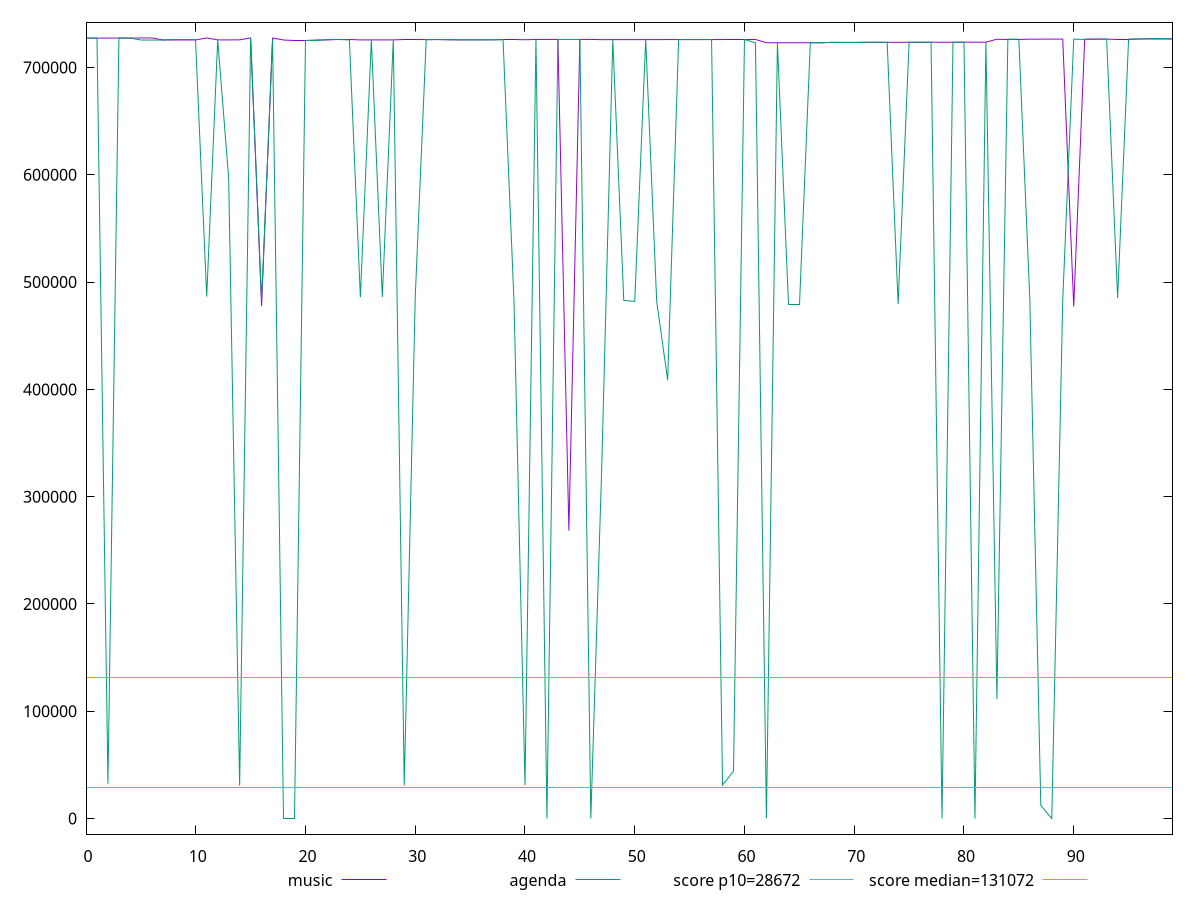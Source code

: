 reset

$music <<EOF
0 727427.8094444444
1 727444.6894444444
2 727433.4894444444
3 727483.1090277778
4 727499.7890277777
5 727530.4755555555
6 727616.7586111111
7 725680.3969444444
8 725670.0834027778
9 725664.8978125
10 725702.289861111
11 727590.6477777777
12 725770.3137499999
13 725779.7416666667
14 725802.6895833333
15 727565.8297222222
16 477592.0697222222
17 727563.1516666666
18 725655.6602430556
19 725650.8052430556
20 725652.0720833333
21 725666.5390277777
22 725732.6327083333
23 725736.9447569444
24 725737.7623958333
25 725745.9112152777
26 725766.7864930556
27 725755.6953125
28 725750.6441319444
29 726028.7716666667
30 726028.7316666667
31 726024.9902777778
32 726045.9568055555
33 725844.8818055555
34 725825.1711111111
35 725846.0669444444
36 725813.6204166666
37 725823.0176388889
38 725848.2855555555
39 725847.9934722222
40 725875.7413888889
41 726174.902361111
42 726182.3327777777
43 726168.5981944443
44 268345.92680555553
45 726194.8633333333
46 726205.3219444444
47 725966.6698611111
48 726002.9284722222
49 725977.4177777778
50 726001.8363888889
51 725978.0056944444
52 726007.0001388888
53 726070.6531944444
54 726077.0531944444
55 726071.161111111
56 726065.0197222221
57 726089.3155555555
58 726093.6141666666
59 726126.7993055555
60 726146.3779166667
61 726144.9472222222
62 723122.2232166666
63 723108.4307777778
64 723081.8405333334
65 723099.5551666666
66 723130.0124833334
67 723114.317361111
68 723465.4550222222
69 723473.0979111111
70 723477.8756444444
71 723510.3539999999
72 723570.1391555555
73 723522.0849277778
74 723541.6872
75 723552.1849333333
76 723564.6975111112
77 723554.6426666667
78 723578.2632888888
79 723602.8735999999
80 723615.5016444444
81 723631.4096888888
82 723647.3
83 726399.6642708334
84 726439.6507638888
85 726441.6989236111
86 726468.8270833333
87 726473.1478819444
88 726495.2931597222
89 726504.7731597222
90 477196.58416666667
91 726532.2527430556
92 726542.1094444444
93 726534.6155555556
94 726553.4963541667
95 726553.3926736111
96 726616.0171527778
97 726603.0742708333
98 726588.6742708334
99 726659.8930208333
EOF

$agenda <<EOF
0 727437.9173611111
1 727464.8718055555
2 32469.589027777776
3 727521.8476388889
4 727491.8262499999
5 725646.7393055556
6 725650.8193055555
7 725658.5825347222
8 725670.1522222222
9 725671.7954513888
10 725669.0354513889
11 486485.63375000004
12 725783.7602777778
13 596784.5854166667
14 30803.96402777778
15 727501.583125
16 483548.1097222222
17 725647.4184027778
18 0
19 0
20 725660.4721875
21 725659.8856597221
22 725731.7479861111
23 725731.7479861111
24 725734.8568055555
25 485851.17208333337
26 725751.1209027778
27 486069.9465277778
28 726006.2051388889
29 31002.753055555557
30 486115.7623611111
31 726035.0981944444
32 726041.8674999999
33 726058.6833333333
34 725835.9590277778
35 725839.3283333334
36 725822.3376388889
37 725864.374861111
38 725861.9348611111
39 481858.3906944444
40 31144.760000000002
41 726145.2223611111
42 0
43 726172.5154166666
44 726216.9833333333
45 726196.7805555555
46 0
47 329849.86986111116
48 725974.2977777778
49 482923.3470833333
50 482045.04013888893
51 726048.6373611111
52 482049.25597222225
53 408632.45597222226
54 726036.6745833333
55 726049.4411111111
56 726069.3490277778
57 726091.9741666666
58 31090.540694444444
59 44189.11
60 726124.0086111111
61 723066.4059
62 0
63 723075.9356555556
64 479097.67297222227
65 479098.2827277778
66 723116.6600444445
67 723104.7800444444
68 723463.1127555555
69 723488.1556444445
70 723489.2208
71 723512.4236888889
72 723528.0694666667
73 723543.3272
74 479562.97008888895
75 723585.9626666666
76 723579.6855555555
77 723574.1655555555
78 0
79 723598.9313333333
80 723612.5490666666
81 0
82 723657.8674222223
83 111226.34180555555
84 726425.3491319445
85 726444.7785069444
86 483400.0160416667
87 12196.396041666667
88 0
89 483465.86579861114
90 726486.7372222221
91 726518.0429166667
92 726519.0310763889
93 726586.2853125
94 485157.90163194446
95 726580.5546875
96 726626.8807638888
97 726617.9423958333
98 726615.9023958333
99 726623.3823958333
EOF

set key outside below
set xrange [0:99]
set yrange [-14552.335172222221:742169.0937833333]
set trange [-14552.335172222221:742169.0937833333]
set terminal svg size 640, 520 enhanced background rgb 'white'
set output "reports/report_00028_2021-02-24T12-49-42.674Z/uses-long-cache-ttl/comparison/line/0_vs_1.svg"

plot $music title "music" with line, \
     $agenda title "agenda" with line, \
     28672 title "score p10=28672", \
     131072 title "score median=131072"

reset
